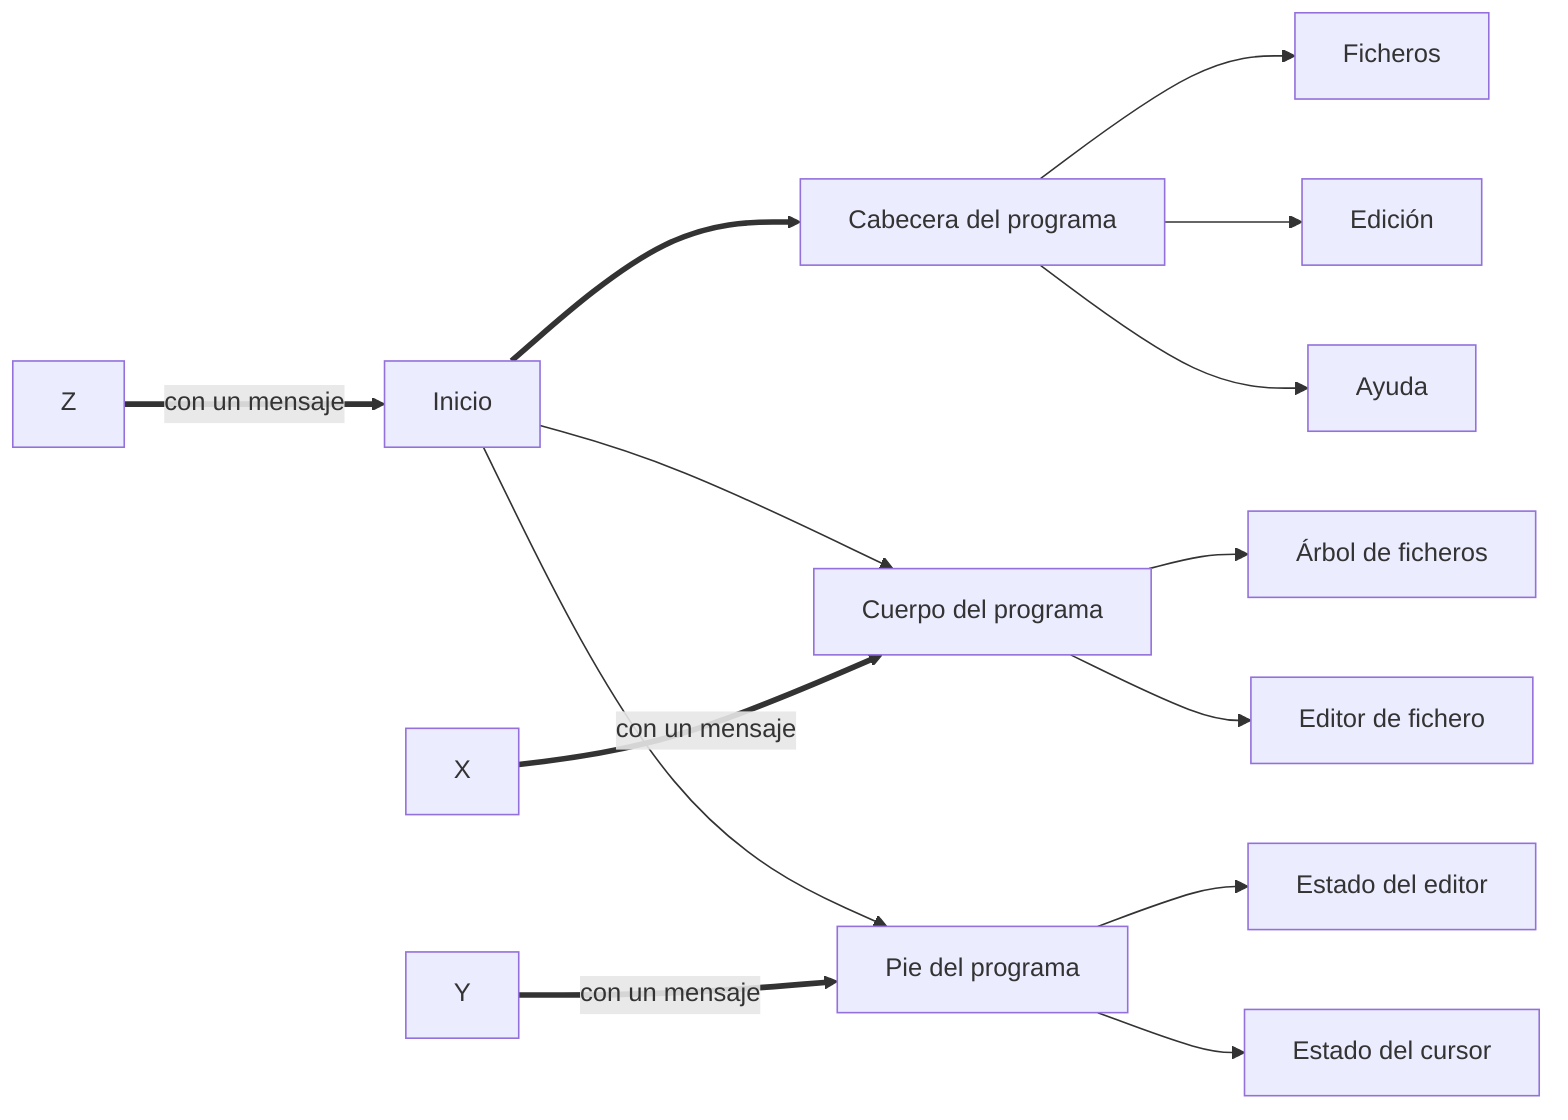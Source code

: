 graph LR;

Inicio["Inicio"];
Cabecera["Cabecera del programa"];
Inicio ==> Cabecera;
Ficheros["Ficheros"];
Cabecera --> Ficheros;
Edicion["Edición"];
Cabecera --> Edicion;
Ayuda["Ayuda"];
Cabecera --> Ayuda;
Cuerpo["Cuerpo del programa"];
Inicio --> Cuerpo;
arbol_de_ficheros["Árbol de ficheros"];
Cuerpo --> arbol_de_ficheros;
Editor_de_fichero["Editor de fichero"];
Cuerpo --> Editor_de_fichero;
Pie["Pie del programa"];
Inicio --> Pie;
Estado_del_editor["Estado del editor"];
Pie --> Estado_del_editor;
Estado_del_cursor["Estado del cursor"];
Pie --> Estado_del_cursor;
Z["Z"] ==>|con un mensaje|Inicio;
Y["Y"] ==>|con un mensaje|Pie;
X["X"] ==>|con un mensaje|Cuerpo;